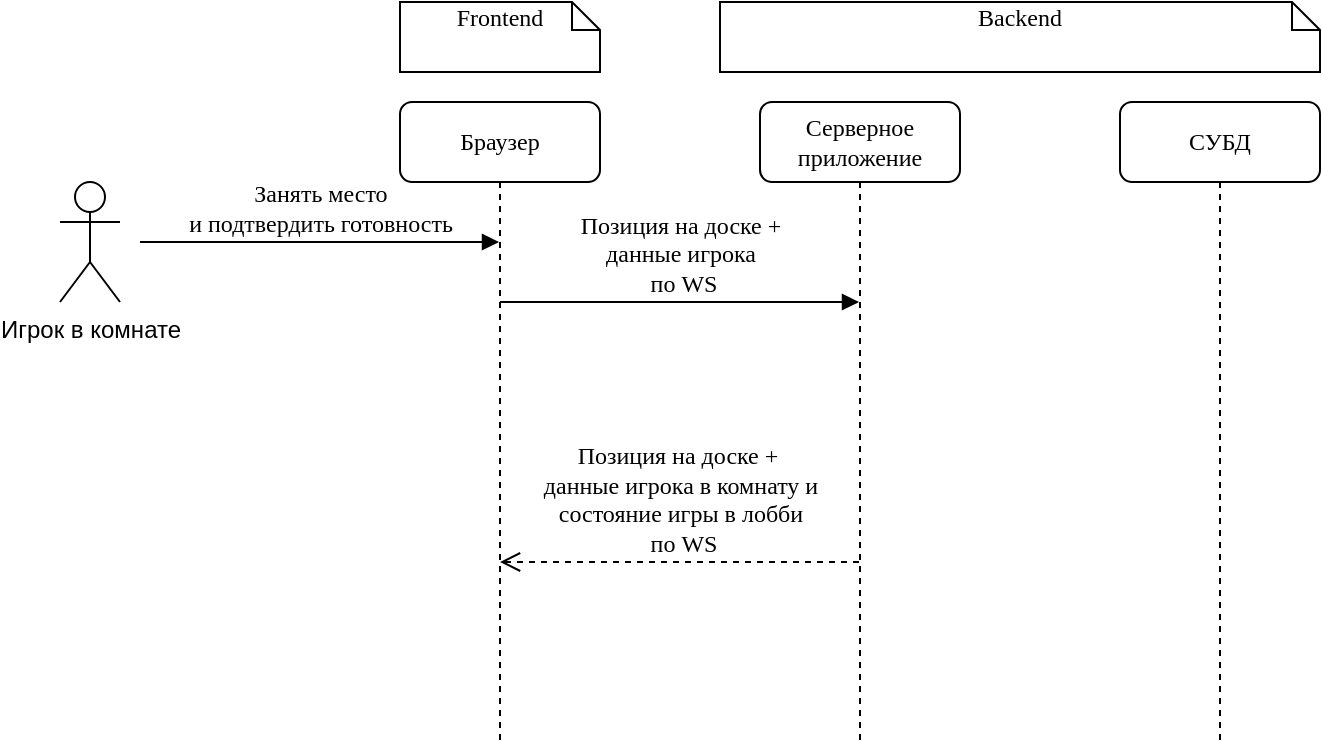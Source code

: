 <mxfile version="12.1.7" type="device" pages="1"><diagram name="Page-1" id="13e1069c-82ec-6db2-03f1-153e76fe0fe0"><mxGraphModel dx="658" dy="756" grid="1" gridSize="10" guides="1" tooltips="1" connect="1" arrows="1" fold="1" page="1" pageScale="1" pageWidth="1100" pageHeight="850" background="#ffffff" math="0" shadow="0"><root><mxCell id="0"/><mxCell id="1" parent="0"/><mxCell id="7baba1c4bc27f4b0-2" value="Серверное приложение" style="shape=umlLifeline;perimeter=lifelinePerimeter;whiteSpace=wrap;html=1;container=1;collapsible=0;recursiveResize=0;outlineConnect=0;rounded=1;shadow=0;comic=0;labelBackgroundColor=none;strokeColor=#000000;strokeWidth=1;fillColor=#FFFFFF;fontFamily=Verdana;fontSize=12;fontColor=#000000;align=center;" parent="1" vertex="1"><mxGeometry x="450" y="130" width="100" height="320" as="geometry"/></mxCell><mxCell id="7baba1c4bc27f4b0-3" value="СУБД" style="shape=umlLifeline;perimeter=lifelinePerimeter;whiteSpace=wrap;html=1;container=1;collapsible=0;recursiveResize=0;outlineConnect=0;rounded=1;shadow=0;comic=0;labelBackgroundColor=none;strokeColor=#000000;strokeWidth=1;fillColor=#FFFFFF;fontFamily=Verdana;fontSize=12;fontColor=#000000;align=center;" parent="1" vertex="1"><mxGeometry x="630" y="130" width="100" height="320" as="geometry"/></mxCell><mxCell id="7baba1c4bc27f4b0-8" value="Браузер" style="shape=umlLifeline;perimeter=lifelinePerimeter;whiteSpace=wrap;html=1;container=1;collapsible=0;recursiveResize=0;outlineConnect=0;rounded=1;shadow=0;comic=0;labelBackgroundColor=none;strokeColor=#000000;strokeWidth=1;fillColor=#FFFFFF;fontFamily=Verdana;fontSize=12;fontColor=#000000;align=center;" parent="1" vertex="1"><mxGeometry x="270" y="130" width="100" height="320" as="geometry"/></mxCell><mxCell id="7baba1c4bc27f4b0-11" value="Позиция на доске + &lt;br&gt;данные игрока&lt;br&gt;&amp;nbsp;по WS" style="html=1;verticalAlign=bottom;endArrow=block;labelBackgroundColor=none;fontFamily=Verdana;fontSize=12;edgeStyle=elbowEdgeStyle;elbow=vertical;" parent="1" source="7baba1c4bc27f4b0-8" target="7baba1c4bc27f4b0-2" edge="1"><mxGeometry relative="1" as="geometry"><mxPoint x="315" y="230" as="sourcePoint"/><Array as="points"><mxPoint x="380" y="230"/></Array><mxPoint x="495" y="230" as="targetPoint"/></mxGeometry></mxCell><mxCell id="7baba1c4bc27f4b0-40" value="Frontend" style="shape=note;whiteSpace=wrap;html=1;size=14;verticalAlign=top;align=center;spacingTop=-6;rounded=0;shadow=0;comic=0;labelBackgroundColor=none;strokeColor=#000000;strokeWidth=1;fillColor=#FFFFFF;fontFamily=Verdana;fontSize=12;fontColor=#000000;" parent="1" vertex="1"><mxGeometry x="270" y="80" width="100" height="35" as="geometry"/></mxCell><mxCell id="7baba1c4bc27f4b0-41" value="Backend" style="shape=note;whiteSpace=wrap;html=1;size=14;verticalAlign=top;align=center;spacingTop=-6;rounded=0;shadow=0;comic=0;labelBackgroundColor=none;strokeColor=#000000;strokeWidth=1;fillColor=#FFFFFF;fontFamily=Verdana;fontSize=12;fontColor=#000000;" parent="1" vertex="1"><mxGeometry x="430" y="80" width="300" height="35" as="geometry"/></mxCell><mxCell id="7mEwJ8llIhR4hEEdDLph-1" value="Занять место &lt;br&gt;и подтвердить готовность" style="html=1;verticalAlign=bottom;endArrow=block;labelBackgroundColor=none;fontFamily=Verdana;fontSize=12;edgeStyle=elbowEdgeStyle;elbow=vertical;" parent="1" target="7baba1c4bc27f4b0-8" edge="1"><mxGeometry relative="1" as="geometry"><mxPoint x="140" y="200" as="sourcePoint"/><mxPoint x="305" y="200" as="targetPoint"/><Array as="points"><mxPoint x="230" y="200"/></Array></mxGeometry></mxCell><mxCell id="7mEwJ8llIhR4hEEdDLph-7" value="Игрок в комнате" style="shape=umlActor;verticalLabelPosition=bottom;labelBackgroundColor=#ffffff;verticalAlign=top;html=1;" parent="1" vertex="1"><mxGeometry x="100" y="170" width="30" height="60" as="geometry"/></mxCell><mxCell id="vHBmE2NxA-XEQlhMa-pa-4" value="Позиция на доске +&amp;nbsp;&lt;br&gt;данные игрока в комнату и&lt;br&gt;состояние игры в лобби&lt;br&gt;&amp;nbsp;по WS" style="html=1;verticalAlign=bottom;endArrow=open;dashed=1;endSize=8;labelBackgroundColor=none;fontFamily=Verdana;fontSize=12;" parent="1" target="7baba1c4bc27f4b0-8" edge="1" source="7baba1c4bc27f4b0-2"><mxGeometry relative="1" as="geometry"><mxPoint x="340" y="359.5" as="targetPoint"/><mxPoint x="480" y="360" as="sourcePoint"/><Array as="points"><mxPoint x="450" y="360"/></Array></mxGeometry></mxCell></root></mxGraphModel></diagram></mxfile>